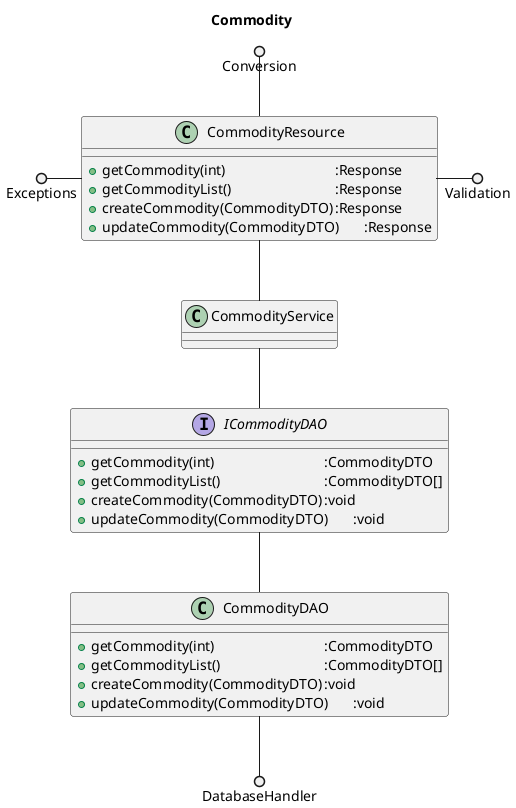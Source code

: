 @startuml
skinparam linetype ortho
title Commodity
class "CommodityDAO" as comdao {
    + getCommodity(int)\t\t\t\t:CommodityDTO
    + getCommodityList()\t\t\t\t:CommodityDTO[]
    + createCommodity(CommodityDTO)\t:void
    + updateCommodity(CommodityDTO)\t:void
}
interface "ICommodityDAO" as icomdao {
    + getCommodity(int)\t\t\t\t:CommodityDTO
    + getCommodityList()\t\t\t\t:CommodityDTO[]
    + createCommodity(CommodityDTO)\t:void
    + updateCommodity(CommodityDTO)\t:void
}
class "CommodityService" as comser {
}
class "CommodityResource" as comres {
    + getCommodity(int)\t\t\t\t:Response
    + getCommodityList()\t\t\t\t:Response
    + createCommodity(CommodityDTO)\t:Response
    + updateCommodity(CommodityDTO)\t:Response
}
icomdao -u- comser
icomdao -d- comdao
comres -d- comser
comdao --() DatabaseHandler 
comres -() Validation
Exceptions ()- comres
Conversion ()-- comres
@enduml
